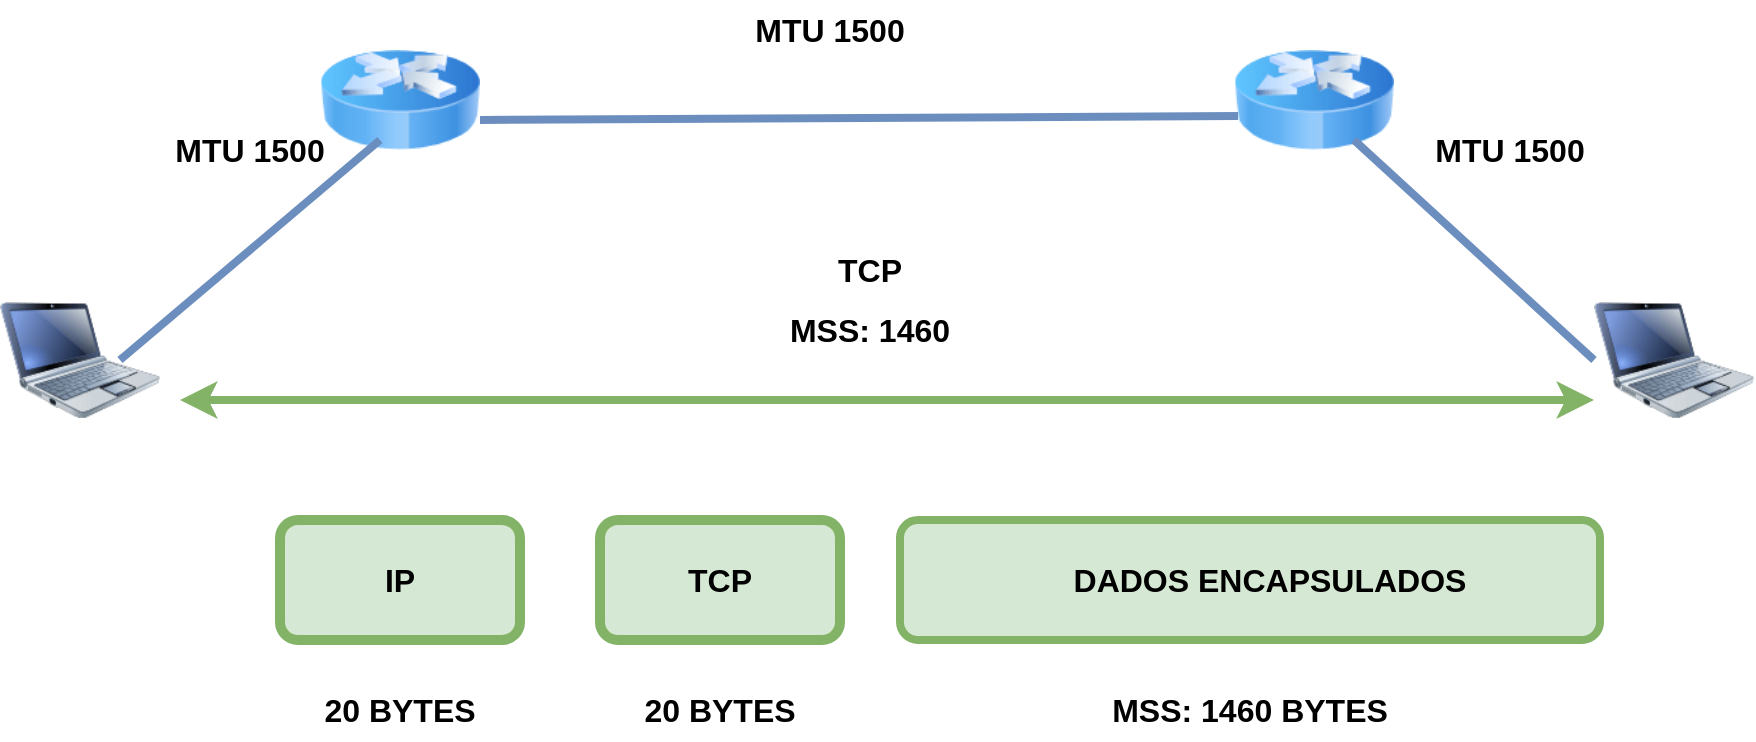 <mxfile version="24.0.4" type="device">
  <diagram name="Página-1" id="5nc2uqD75pJNyqpq4T2S">
    <mxGraphModel dx="2021" dy="716" grid="1" gridSize="10" guides="1" tooltips="1" connect="1" arrows="1" fold="1" page="1" pageScale="1" pageWidth="827" pageHeight="1169" math="0" shadow="0">
      <root>
        <mxCell id="0" />
        <mxCell id="1" parent="0" />
        <mxCell id="zQqOxH6t-eHAAriKxPJr-6" value="" style="image;html=1;image=img/lib/clip_art/networking/Router_Icon_128x128.png" vertex="1" parent="1">
          <mxGeometry x="110" y="190" width="80" height="80" as="geometry" />
        </mxCell>
        <mxCell id="zQqOxH6t-eHAAriKxPJr-7" value="" style="image;html=1;image=img/lib/clip_art/networking/Router_Icon_128x128.png" vertex="1" parent="1">
          <mxGeometry x="567" y="190" width="80" height="80" as="geometry" />
        </mxCell>
        <mxCell id="zQqOxH6t-eHAAriKxPJr-9" value="" style="image;html=1;image=img/lib/clip_art/computers/Netbook_128x128.png" vertex="1" parent="1">
          <mxGeometry x="-50" y="320" width="80" height="80" as="geometry" />
        </mxCell>
        <mxCell id="zQqOxH6t-eHAAriKxPJr-10" value="" style="image;html=1;image=img/lib/clip_art/computers/Netbook_128x128.png" vertex="1" parent="1">
          <mxGeometry x="747" y="320" width="80" height="80" as="geometry" />
        </mxCell>
        <mxCell id="zQqOxH6t-eHAAriKxPJr-12" value="" style="endArrow=none;html=1;rounded=0;strokeWidth=4;fillColor=#dae8fc;strokeColor=#6c8ebf;" edge="1" parent="1">
          <mxGeometry width="50" height="50" relative="1" as="geometry">
            <mxPoint x="10" y="360" as="sourcePoint" />
            <mxPoint x="140" y="250" as="targetPoint" />
          </mxGeometry>
        </mxCell>
        <mxCell id="zQqOxH6t-eHAAriKxPJr-13" value="" style="endArrow=none;html=1;rounded=0;strokeWidth=4;exitX=0;exitY=0.5;exitDx=0;exitDy=0;fillColor=#dae8fc;strokeColor=#6c8ebf;" edge="1" parent="1" source="zQqOxH6t-eHAAriKxPJr-10">
          <mxGeometry width="50" height="50" relative="1" as="geometry">
            <mxPoint x="717" y="360" as="sourcePoint" />
            <mxPoint x="627" y="250" as="targetPoint" />
          </mxGeometry>
        </mxCell>
        <mxCell id="zQqOxH6t-eHAAriKxPJr-15" value="MSS: 1460" style="text;html=1;strokeColor=none;fillColor=none;align=center;verticalAlign=middle;whiteSpace=wrap;rounded=0;fontSize=16;fontStyle=1" vertex="1" parent="1">
          <mxGeometry x="300" y="330" width="170" height="30" as="geometry" />
        </mxCell>
        <mxCell id="zQqOxH6t-eHAAriKxPJr-16" value="MTU 1500" style="text;html=1;strokeColor=none;fillColor=none;align=center;verticalAlign=middle;whiteSpace=wrap;rounded=0;fontSize=16;fontStyle=1" vertex="1" parent="1">
          <mxGeometry x="-10" y="240" width="170" height="30" as="geometry" />
        </mxCell>
        <mxCell id="zQqOxH6t-eHAAriKxPJr-17" value="MTU 1500" style="text;html=1;strokeColor=none;fillColor=none;align=center;verticalAlign=middle;whiteSpace=wrap;rounded=0;fontSize=16;fontStyle=1" vertex="1" parent="1">
          <mxGeometry x="620" y="240" width="170" height="30" as="geometry" />
        </mxCell>
        <mxCell id="zQqOxH6t-eHAAriKxPJr-31" value="MTU 1500" style="text;html=1;strokeColor=none;fillColor=none;align=center;verticalAlign=middle;whiteSpace=wrap;rounded=0;fontSize=16;fontStyle=1" vertex="1" parent="1">
          <mxGeometry x="280" y="180" width="170" height="30" as="geometry" />
        </mxCell>
        <mxCell id="zQqOxH6t-eHAAriKxPJr-32" value="" style="endArrow=none;html=1;rounded=0;strokeWidth=4;fillColor=#dae8fc;strokeColor=#6c8ebf;entryX=0.025;entryY=0.6;entryDx=0;entryDy=0;entryPerimeter=0;" edge="1" parent="1" target="zQqOxH6t-eHAAriKxPJr-7">
          <mxGeometry width="50" height="50" relative="1" as="geometry">
            <mxPoint x="190" y="240" as="sourcePoint" />
            <mxPoint x="370" y="240" as="targetPoint" />
          </mxGeometry>
        </mxCell>
        <mxCell id="zQqOxH6t-eHAAriKxPJr-33" value="" style="endArrow=classic;startArrow=classic;html=1;rounded=0;entryX=0;entryY=0.75;entryDx=0;entryDy=0;endSize=6;strokeWidth=4;fillColor=#d5e8d4;strokeColor=#82b366;" edge="1" parent="1" target="zQqOxH6t-eHAAriKxPJr-10">
          <mxGeometry width="50" height="50" relative="1" as="geometry">
            <mxPoint x="40" y="380" as="sourcePoint" />
            <mxPoint x="730" y="380" as="targetPoint" />
          </mxGeometry>
        </mxCell>
        <mxCell id="zQqOxH6t-eHAAriKxPJr-34" value="TCP" style="text;html=1;strokeColor=none;fillColor=none;align=center;verticalAlign=middle;whiteSpace=wrap;rounded=0;fontSize=16;fontStyle=1" vertex="1" parent="1">
          <mxGeometry x="300" y="300" width="170" height="30" as="geometry" />
        </mxCell>
        <mxCell id="zQqOxH6t-eHAAriKxPJr-35" value="" style="rounded=1;whiteSpace=wrap;html=1;fillColor=#d5e8d4;strokeColor=#82b366;strokeWidth=5;" vertex="1" parent="1">
          <mxGeometry x="90" y="440" width="120" height="60" as="geometry" />
        </mxCell>
        <mxCell id="zQqOxH6t-eHAAriKxPJr-36" value="" style="rounded=1;whiteSpace=wrap;html=1;fillColor=#d5e8d4;strokeColor=#82b366;strokeWidth=5;" vertex="1" parent="1">
          <mxGeometry x="250" y="440" width="120" height="60" as="geometry" />
        </mxCell>
        <mxCell id="zQqOxH6t-eHAAriKxPJr-37" value="" style="rounded=1;whiteSpace=wrap;html=1;fillColor=#d5e8d4;strokeColor=#82b366;strokeWidth=4;" vertex="1" parent="1">
          <mxGeometry x="400" y="440" width="350" height="60" as="geometry" />
        </mxCell>
        <mxCell id="zQqOxH6t-eHAAriKxPJr-38" value="IP" style="text;html=1;strokeColor=none;fillColor=none;align=center;verticalAlign=middle;whiteSpace=wrap;rounded=0;fontSize=16;fontStyle=1" vertex="1" parent="1">
          <mxGeometry x="65" y="455" width="170" height="30" as="geometry" />
        </mxCell>
        <mxCell id="zQqOxH6t-eHAAriKxPJr-39" value="TCP" style="text;html=1;strokeColor=none;fillColor=none;align=center;verticalAlign=middle;whiteSpace=wrap;rounded=0;fontSize=16;fontStyle=1" vertex="1" parent="1">
          <mxGeometry x="225" y="455" width="170" height="30" as="geometry" />
        </mxCell>
        <mxCell id="zQqOxH6t-eHAAriKxPJr-40" value="DADOS ENCAPSULADOS" style="text;html=1;strokeColor=none;fillColor=none;align=center;verticalAlign=middle;whiteSpace=wrap;rounded=0;fontSize=16;fontStyle=1" vertex="1" parent="1">
          <mxGeometry x="480" y="455" width="210" height="30" as="geometry" />
        </mxCell>
        <mxCell id="zQqOxH6t-eHAAriKxPJr-41" value="20 BYTES" style="text;html=1;strokeColor=none;fillColor=none;align=center;verticalAlign=middle;whiteSpace=wrap;rounded=0;fontSize=16;fontStyle=1" vertex="1" parent="1">
          <mxGeometry x="65" y="520" width="170" height="30" as="geometry" />
        </mxCell>
        <mxCell id="zQqOxH6t-eHAAriKxPJr-42" value="20 BYTES" style="text;html=1;strokeColor=none;fillColor=none;align=center;verticalAlign=middle;whiteSpace=wrap;rounded=0;fontSize=16;fontStyle=1" vertex="1" parent="1">
          <mxGeometry x="225" y="520" width="170" height="30" as="geometry" />
        </mxCell>
        <mxCell id="zQqOxH6t-eHAAriKxPJr-43" value="MSS: 1460 BYTES" style="text;html=1;strokeColor=none;fillColor=none;align=center;verticalAlign=middle;whiteSpace=wrap;rounded=0;fontSize=16;fontStyle=1" vertex="1" parent="1">
          <mxGeometry x="490" y="520" width="170" height="30" as="geometry" />
        </mxCell>
      </root>
    </mxGraphModel>
  </diagram>
</mxfile>

